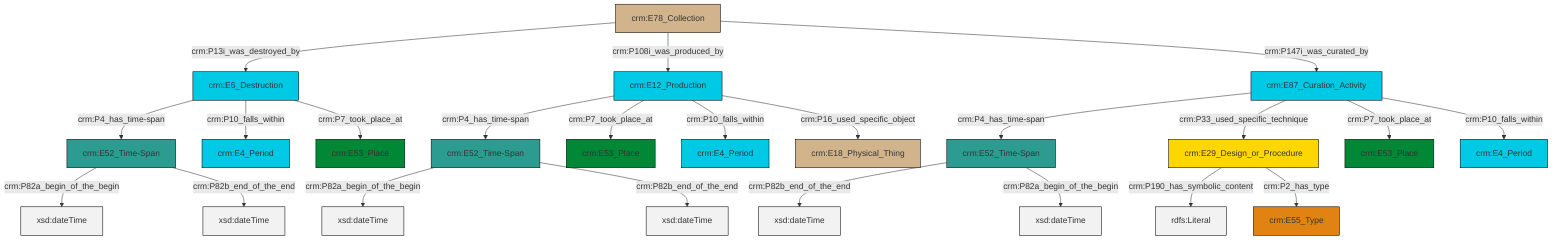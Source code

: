 graph TD
classDef Literal fill:#f2f2f2,stroke:#000000;
classDef CRM_Entity fill:#FFFFFF,stroke:#000000;
classDef Temporal_Entity fill:#00C9E6, stroke:#000000;
classDef Type fill:#E18312, stroke:#000000;
classDef Time-Span fill:#2C9C91, stroke:#000000;
classDef Appellation fill:#FFEB7F, stroke:#000000;
classDef Place fill:#008836, stroke:#000000;
classDef Persistent_Item fill:#B266B2, stroke:#000000;
classDef Conceptual_Object fill:#FFD700, stroke:#000000;
classDef Physical_Thing fill:#D2B48C, stroke:#000000;
classDef Actor fill:#f58aad, stroke:#000000;
classDef PC_Classes fill:#4ce600, stroke:#000000;
classDef Multi fill:#cccccc,stroke:#000000;

0["crm:E6_Destruction"]:::Temporal_Entity -->|crm:P4_has_time-span| 1["crm:E52_Time-Span"]:::Time-Span
4["crm:E52_Time-Span"]:::Time-Span -->|crm:P82b_end_of_the_end| 5[xsd:dateTime]:::Literal
0["crm:E6_Destruction"]:::Temporal_Entity -->|crm:P10_falls_within| 6["crm:E4_Period"]:::Temporal_Entity
7["crm:E12_Production"]:::Temporal_Entity -->|crm:P4_has_time-span| 8["crm:E52_Time-Span"]:::Time-Span
9["crm:E87_Curation_Activity"]:::Temporal_Entity -->|crm:P4_has_time-span| 4["crm:E52_Time-Span"]:::Time-Span
0["crm:E6_Destruction"]:::Temporal_Entity -->|crm:P7_took_place_at| 11["crm:E53_Place"]:::Place
7["crm:E12_Production"]:::Temporal_Entity -->|crm:P7_took_place_at| 13["crm:E53_Place"]:::Place
7["crm:E12_Production"]:::Temporal_Entity -->|crm:P10_falls_within| 2["crm:E4_Period"]:::Temporal_Entity
9["crm:E87_Curation_Activity"]:::Temporal_Entity -->|crm:P33_used_specific_technique| 14["crm:E29_Design_or_Procedure"]:::Conceptual_Object
1["crm:E52_Time-Span"]:::Time-Span -->|crm:P82a_begin_of_the_begin| 15[xsd:dateTime]:::Literal
8["crm:E52_Time-Span"]:::Time-Span -->|crm:P82a_begin_of_the_begin| 17[xsd:dateTime]:::Literal
9["crm:E87_Curation_Activity"]:::Temporal_Entity -->|crm:P7_took_place_at| 20["crm:E53_Place"]:::Place
14["crm:E29_Design_or_Procedure"]:::Conceptual_Object -->|crm:P190_has_symbolic_content| 23[rdfs:Literal]:::Literal
8["crm:E52_Time-Span"]:::Time-Span -->|crm:P82b_end_of_the_end| 24[xsd:dateTime]:::Literal
26["crm:E78_Collection"]:::Physical_Thing -->|crm:P13i_was_destroyed_by| 0["crm:E6_Destruction"]:::Temporal_Entity
7["crm:E12_Production"]:::Temporal_Entity -->|crm:P16_used_specific_object| 18["crm:E18_Physical_Thing"]:::Physical_Thing
26["crm:E78_Collection"]:::Physical_Thing -->|crm:P108i_was_produced_by| 7["crm:E12_Production"]:::Temporal_Entity
26["crm:E78_Collection"]:::Physical_Thing -->|crm:P147i_was_curated_by| 9["crm:E87_Curation_Activity"]:::Temporal_Entity
4["crm:E52_Time-Span"]:::Time-Span -->|crm:P82a_begin_of_the_begin| 27[xsd:dateTime]:::Literal
14["crm:E29_Design_or_Procedure"]:::Conceptual_Object -->|crm:P2_has_type| 32["crm:E55_Type"]:::Type
1["crm:E52_Time-Span"]:::Time-Span -->|crm:P82b_end_of_the_end| 35[xsd:dateTime]:::Literal
9["crm:E87_Curation_Activity"]:::Temporal_Entity -->|crm:P10_falls_within| 36["crm:E4_Period"]:::Temporal_Entity